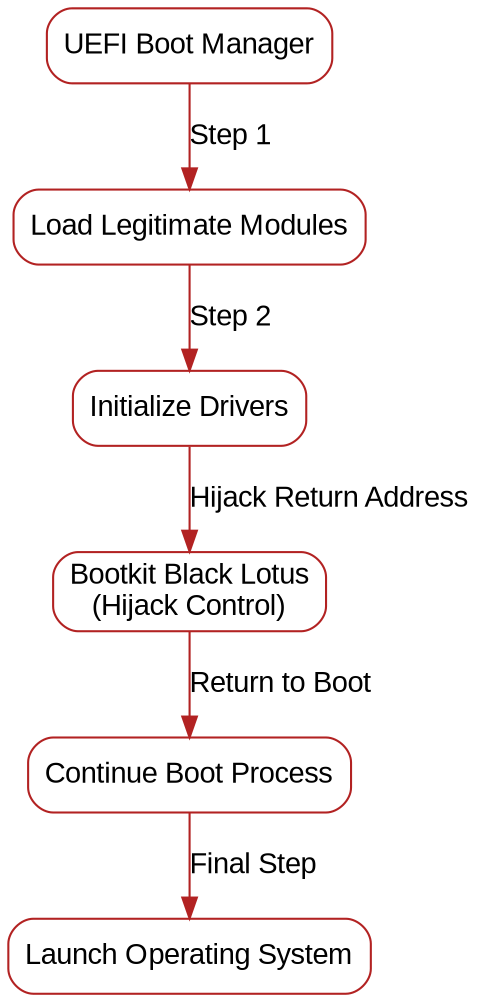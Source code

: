 digraph UEFI_BlackLotus {
    rankdir=TB;
    graph [bgcolor=white];
    node  [shape=box, style=rounded, fontname="Arial", fillcolor="#FFE4E1", color="#B22222"];
    edge  [color="#B22222", fontname="Arial"];

    // Основной легитимный поток
    entry         [label="UEFI Boot Manager"];
    loadModules   [label="Load Legitimate Modules"];
    initDrivers   [label="Initialize Drivers"];
    
    // Вмешательство Bootkit Black Lotus
    blackLotus    [label="Bootkit Black Lotus\n(Hijack Control)"];
    
    // Продолжение потока
    continueFlow  [label="Continue Boot Process"];
    launchOS      [label="Launch Operating System"];

    // Нормальный поток
    entry        -> loadModules [label="Step 1"];
    loadModules  -> initDrivers [label="Step 2"];
    
    // Перехват потока
    initDrivers  -> blackLotus  [label="Hijack Return Address"];

    // После вмешательства управление возвращается
    blackLotus   -> continueFlow [label="Return to Boot"];
    continueFlow -> launchOS      [label="Final Step"];
}
